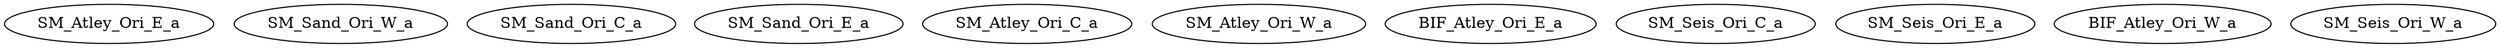 digraph G {
SM_Atley_Ori_E_a;
SM_Sand_Ori_W_a;
SM_Sand_Ori_C_a;
SM_Sand_Ori_E_a;
SM_Atley_Ori_C_a;
SM_Atley_Ori_W_a;
BIF_Atley_Ori_E_a;
SM_Seis_Ori_C_a;
SM_Seis_Ori_E_a;
BIF_Atley_Ori_W_a;
SM_Seis_Ori_W_a;
}
